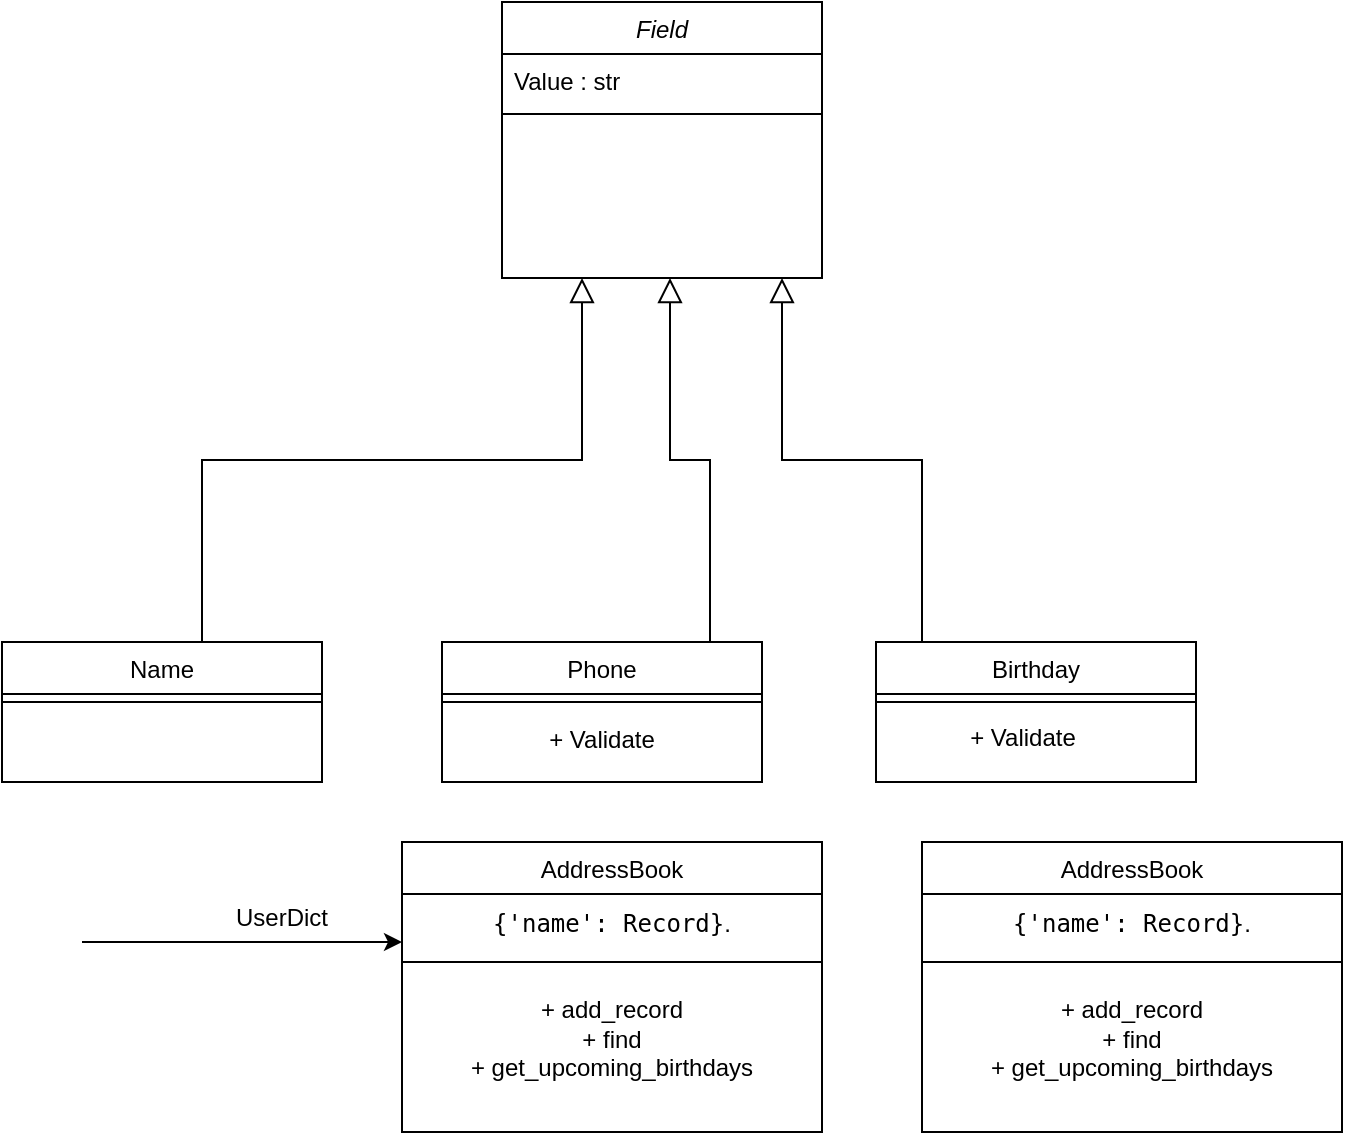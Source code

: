 <mxfile version="24.8.4">
  <diagram id="C5RBs43oDa-KdzZeNtuy" name="Page-1">
    <mxGraphModel dx="759" dy="719" grid="1" gridSize="10" guides="1" tooltips="1" connect="1" arrows="1" fold="1" page="1" pageScale="1" pageWidth="827" pageHeight="1169" math="0" shadow="0">
      <root>
        <mxCell id="WIyWlLk6GJQsqaUBKTNV-0" />
        <mxCell id="WIyWlLk6GJQsqaUBKTNV-1" parent="WIyWlLk6GJQsqaUBKTNV-0" />
        <mxCell id="zkfFHV4jXpPFQw0GAbJ--0" value="Field&#xa;" style="swimlane;fontStyle=2;align=center;verticalAlign=top;childLayout=stackLayout;horizontal=1;startSize=26;horizontalStack=0;resizeParent=1;resizeLast=0;collapsible=1;marginBottom=0;rounded=0;shadow=0;strokeWidth=1;" parent="WIyWlLk6GJQsqaUBKTNV-1" vertex="1">
          <mxGeometry x="310" y="40" width="160" height="138" as="geometry">
            <mxRectangle x="310" y="40" width="160" height="26" as="alternateBounds" />
          </mxGeometry>
        </mxCell>
        <mxCell id="zkfFHV4jXpPFQw0GAbJ--3" value="Value : str&#xa;" style="text;align=left;verticalAlign=top;spacingLeft=4;spacingRight=4;overflow=hidden;rotatable=0;points=[[0,0.5],[1,0.5]];portConstraint=eastwest;rounded=0;shadow=0;html=0;" parent="zkfFHV4jXpPFQw0GAbJ--0" vertex="1">
          <mxGeometry y="26" width="160" height="26" as="geometry" />
        </mxCell>
        <mxCell id="zkfFHV4jXpPFQw0GAbJ--4" value="" style="line;html=1;strokeWidth=1;align=left;verticalAlign=middle;spacingTop=-1;spacingLeft=3;spacingRight=3;rotatable=0;labelPosition=right;points=[];portConstraint=eastwest;" parent="zkfFHV4jXpPFQw0GAbJ--0" vertex="1">
          <mxGeometry y="52" width="160" height="8" as="geometry" />
        </mxCell>
        <mxCell id="zkfFHV4jXpPFQw0GAbJ--6" value="Name" style="swimlane;fontStyle=0;align=center;verticalAlign=top;childLayout=stackLayout;horizontal=1;startSize=26;horizontalStack=0;resizeParent=1;resizeLast=0;collapsible=1;marginBottom=0;rounded=0;shadow=0;strokeWidth=1;" parent="WIyWlLk6GJQsqaUBKTNV-1" vertex="1">
          <mxGeometry x="60" y="360" width="160" height="70" as="geometry">
            <mxRectangle x="130" y="380" width="160" height="26" as="alternateBounds" />
          </mxGeometry>
        </mxCell>
        <mxCell id="zkfFHV4jXpPFQw0GAbJ--9" value="" style="line;html=1;strokeWidth=1;align=left;verticalAlign=middle;spacingTop=-1;spacingLeft=3;spacingRight=3;rotatable=0;labelPosition=right;points=[];portConstraint=eastwest;" parent="zkfFHV4jXpPFQw0GAbJ--6" vertex="1">
          <mxGeometry y="26" width="160" height="8" as="geometry" />
        </mxCell>
        <mxCell id="zkfFHV4jXpPFQw0GAbJ--12" value="" style="endArrow=block;endSize=10;endFill=0;shadow=0;strokeWidth=1;rounded=0;curved=0;edgeStyle=elbowEdgeStyle;elbow=vertical;" parent="WIyWlLk6GJQsqaUBKTNV-1" edge="1">
          <mxGeometry width="160" relative="1" as="geometry">
            <mxPoint x="160" y="360" as="sourcePoint" />
            <mxPoint x="350" y="178" as="targetPoint" />
          </mxGeometry>
        </mxCell>
        <mxCell id="zkfFHV4jXpPFQw0GAbJ--16" value="" style="endArrow=block;endSize=10;endFill=0;shadow=0;strokeWidth=1;rounded=0;curved=0;edgeStyle=elbowEdgeStyle;elbow=vertical;" parent="WIyWlLk6GJQsqaUBKTNV-1" edge="1">
          <mxGeometry width="160" relative="1" as="geometry">
            <mxPoint x="414" y="360" as="sourcePoint" />
            <mxPoint x="394" y="178" as="targetPoint" />
          </mxGeometry>
        </mxCell>
        <mxCell id="h8fk66QaFr7DJhG-fD2e-0" value="Phone" style="swimlane;fontStyle=0;align=center;verticalAlign=top;childLayout=stackLayout;horizontal=1;startSize=26;horizontalStack=0;resizeParent=1;resizeLast=0;collapsible=1;marginBottom=0;rounded=0;shadow=0;strokeWidth=1;" vertex="1" parent="WIyWlLk6GJQsqaUBKTNV-1">
          <mxGeometry x="280" y="360" width="160" height="70" as="geometry">
            <mxRectangle x="340" y="380" width="170" height="26" as="alternateBounds" />
          </mxGeometry>
        </mxCell>
        <mxCell id="h8fk66QaFr7DJhG-fD2e-2" value="" style="line;html=1;strokeWidth=1;align=left;verticalAlign=middle;spacingTop=-1;spacingLeft=3;spacingRight=3;rotatable=0;labelPosition=right;points=[];portConstraint=eastwest;" vertex="1" parent="h8fk66QaFr7DJhG-fD2e-0">
          <mxGeometry y="26" width="160" height="8" as="geometry" />
        </mxCell>
        <mxCell id="h8fk66QaFr7DJhG-fD2e-9" value="+ Validate" style="text;strokeColor=none;align=center;fillColor=none;html=1;verticalAlign=middle;whiteSpace=wrap;rounded=0;" vertex="1" parent="h8fk66QaFr7DJhG-fD2e-0">
          <mxGeometry y="34" width="160" height="30" as="geometry" />
        </mxCell>
        <mxCell id="h8fk66QaFr7DJhG-fD2e-3" value="Birthday" style="swimlane;fontStyle=0;align=center;verticalAlign=top;childLayout=stackLayout;horizontal=1;startSize=26;horizontalStack=0;resizeParent=1;resizeLast=0;collapsible=1;marginBottom=0;rounded=0;shadow=0;strokeWidth=1;" vertex="1" parent="WIyWlLk6GJQsqaUBKTNV-1">
          <mxGeometry x="497" y="360" width="160" height="70" as="geometry">
            <mxRectangle x="340" y="380" width="170" height="26" as="alternateBounds" />
          </mxGeometry>
        </mxCell>
        <mxCell id="h8fk66QaFr7DJhG-fD2e-4" value="" style="line;html=1;strokeWidth=1;align=left;verticalAlign=middle;spacingTop=-1;spacingLeft=3;spacingRight=3;rotatable=0;labelPosition=right;points=[];portConstraint=eastwest;" vertex="1" parent="h8fk66QaFr7DJhG-fD2e-3">
          <mxGeometry y="26" width="160" height="8" as="geometry" />
        </mxCell>
        <mxCell id="h8fk66QaFr7DJhG-fD2e-5" value="" style="endArrow=block;endSize=10;endFill=0;shadow=0;strokeWidth=1;rounded=0;curved=0;edgeStyle=elbowEdgeStyle;elbow=vertical;" edge="1" parent="WIyWlLk6GJQsqaUBKTNV-1">
          <mxGeometry width="160" relative="1" as="geometry">
            <mxPoint x="520" y="360" as="sourcePoint" />
            <mxPoint x="450" y="178" as="targetPoint" />
          </mxGeometry>
        </mxCell>
        <mxCell id="h8fk66QaFr7DJhG-fD2e-13" value="+ Validate" style="text;html=1;align=center;verticalAlign=middle;resizable=0;points=[];autosize=1;strokeColor=none;fillColor=none;" vertex="1" parent="WIyWlLk6GJQsqaUBKTNV-1">
          <mxGeometry x="530" y="393" width="80" height="30" as="geometry" />
        </mxCell>
        <mxCell id="h8fk66QaFr7DJhG-fD2e-21" value="&lt;div&gt;&lt;br&gt;&lt;/div&gt;" style="text;strokeColor=none;align=center;fillColor=none;html=1;verticalAlign=middle;whiteSpace=wrap;rounded=0;" vertex="1" parent="WIyWlLk6GJQsqaUBKTNV-1">
          <mxGeometry x="330" y="510" width="60" height="30" as="geometry" />
        </mxCell>
        <mxCell id="h8fk66QaFr7DJhG-fD2e-27" value="" style="edgeStyle=none;orthogonalLoop=1;jettySize=auto;html=1;rounded=0;entryX=0;entryY=0.5;entryDx=0;entryDy=0;" edge="1" parent="WIyWlLk6GJQsqaUBKTNV-1">
          <mxGeometry width="100" relative="1" as="geometry">
            <mxPoint x="100" y="510" as="sourcePoint" />
            <mxPoint x="260" y="510" as="targetPoint" />
            <Array as="points" />
          </mxGeometry>
        </mxCell>
        <mxCell id="h8fk66QaFr7DJhG-fD2e-28" value="UserDict&lt;div&gt;&lt;br&gt;&lt;/div&gt;" style="text;strokeColor=none;align=center;fillColor=none;html=1;verticalAlign=middle;whiteSpace=wrap;rounded=0;" vertex="1" parent="WIyWlLk6GJQsqaUBKTNV-1">
          <mxGeometry x="170" y="490" width="60" height="30" as="geometry" />
        </mxCell>
        <mxCell id="h8fk66QaFr7DJhG-fD2e-31" value="AddressBook&#xa;" style="swimlane;fontStyle=0;align=center;verticalAlign=top;childLayout=stackLayout;horizontal=1;startSize=26;horizontalStack=0;resizeParent=1;resizeLast=0;collapsible=1;marginBottom=0;rounded=0;shadow=0;strokeWidth=1;" vertex="1" parent="WIyWlLk6GJQsqaUBKTNV-1">
          <mxGeometry x="260" y="460" width="210" height="145" as="geometry">
            <mxRectangle x="340" y="380" width="170" height="26" as="alternateBounds" />
          </mxGeometry>
        </mxCell>
        <mxCell id="h8fk66QaFr7DJhG-fD2e-33" value="&lt;div&gt;&lt;br&gt;&lt;/div&gt;&lt;div&gt;&lt;br&gt;&lt;/div&gt;&lt;div&gt;&lt;br&gt;&lt;/div&gt;&lt;div&gt;&lt;br&gt;&lt;/div&gt;&lt;div&gt;&lt;br&gt;&lt;/div&gt;&lt;div&gt;&lt;code&gt;{&#39;name&#39;: Record}&lt;/code&gt;.&lt;/div&gt;&lt;div&gt;&lt;br&gt;&lt;/div&gt;&lt;div&gt;&lt;br&gt;&lt;/div&gt;+ add_record&lt;div&gt;+&amp;nbsp;find&lt;/div&gt;&lt;div&gt;+&amp;nbsp;get_upcoming_birthdays&lt;/div&gt;" style="text;strokeColor=none;align=center;fillColor=none;html=1;verticalAlign=middle;whiteSpace=wrap;rounded=0;" vertex="1" parent="h8fk66QaFr7DJhG-fD2e-31">
          <mxGeometry y="26" width="210" height="30" as="geometry" />
        </mxCell>
        <mxCell id="h8fk66QaFr7DJhG-fD2e-32" value="" style="line;html=1;strokeWidth=1;align=left;verticalAlign=middle;spacingTop=-1;spacingLeft=3;spacingRight=3;rotatable=0;labelPosition=right;points=[];portConstraint=eastwest;" vertex="1" parent="h8fk66QaFr7DJhG-fD2e-31">
          <mxGeometry y="56" width="210" height="8" as="geometry" />
        </mxCell>
        <mxCell id="h8fk66QaFr7DJhG-fD2e-39" value="AddressBook&#xa;" style="swimlane;fontStyle=0;align=center;verticalAlign=top;childLayout=stackLayout;horizontal=1;startSize=26;horizontalStack=0;resizeParent=1;resizeLast=0;collapsible=1;marginBottom=0;rounded=0;shadow=0;strokeWidth=1;" vertex="1" parent="WIyWlLk6GJQsqaUBKTNV-1">
          <mxGeometry x="520" y="460" width="210" height="145" as="geometry">
            <mxRectangle x="520" y="460" width="170" height="26" as="alternateBounds" />
          </mxGeometry>
        </mxCell>
        <mxCell id="h8fk66QaFr7DJhG-fD2e-40" value="&lt;div&gt;&lt;br&gt;&lt;/div&gt;&lt;div&gt;&lt;br&gt;&lt;/div&gt;&lt;div&gt;&lt;br&gt;&lt;/div&gt;&lt;div&gt;&lt;br&gt;&lt;/div&gt;&lt;div&gt;&lt;br&gt;&lt;/div&gt;&lt;div&gt;&lt;code&gt;{&#39;name&#39;: Record}&lt;/code&gt;.&lt;/div&gt;&lt;div&gt;&lt;br&gt;&lt;/div&gt;&lt;div&gt;&lt;br&gt;&lt;/div&gt;+ add_record&lt;div&gt;+&amp;nbsp;find&lt;/div&gt;&lt;div&gt;+&amp;nbsp;get_upcoming_birthdays&lt;/div&gt;" style="text;strokeColor=none;align=center;fillColor=none;html=1;verticalAlign=middle;whiteSpace=wrap;rounded=0;" vertex="1" parent="h8fk66QaFr7DJhG-fD2e-39">
          <mxGeometry y="26" width="210" height="30" as="geometry" />
        </mxCell>
        <mxCell id="h8fk66QaFr7DJhG-fD2e-41" value="" style="line;html=1;strokeWidth=1;align=left;verticalAlign=middle;spacingTop=-1;spacingLeft=3;spacingRight=3;rotatable=0;labelPosition=right;points=[];portConstraint=eastwest;" vertex="1" parent="h8fk66QaFr7DJhG-fD2e-39">
          <mxGeometry y="56" width="210" height="8" as="geometry" />
        </mxCell>
      </root>
    </mxGraphModel>
  </diagram>
</mxfile>
